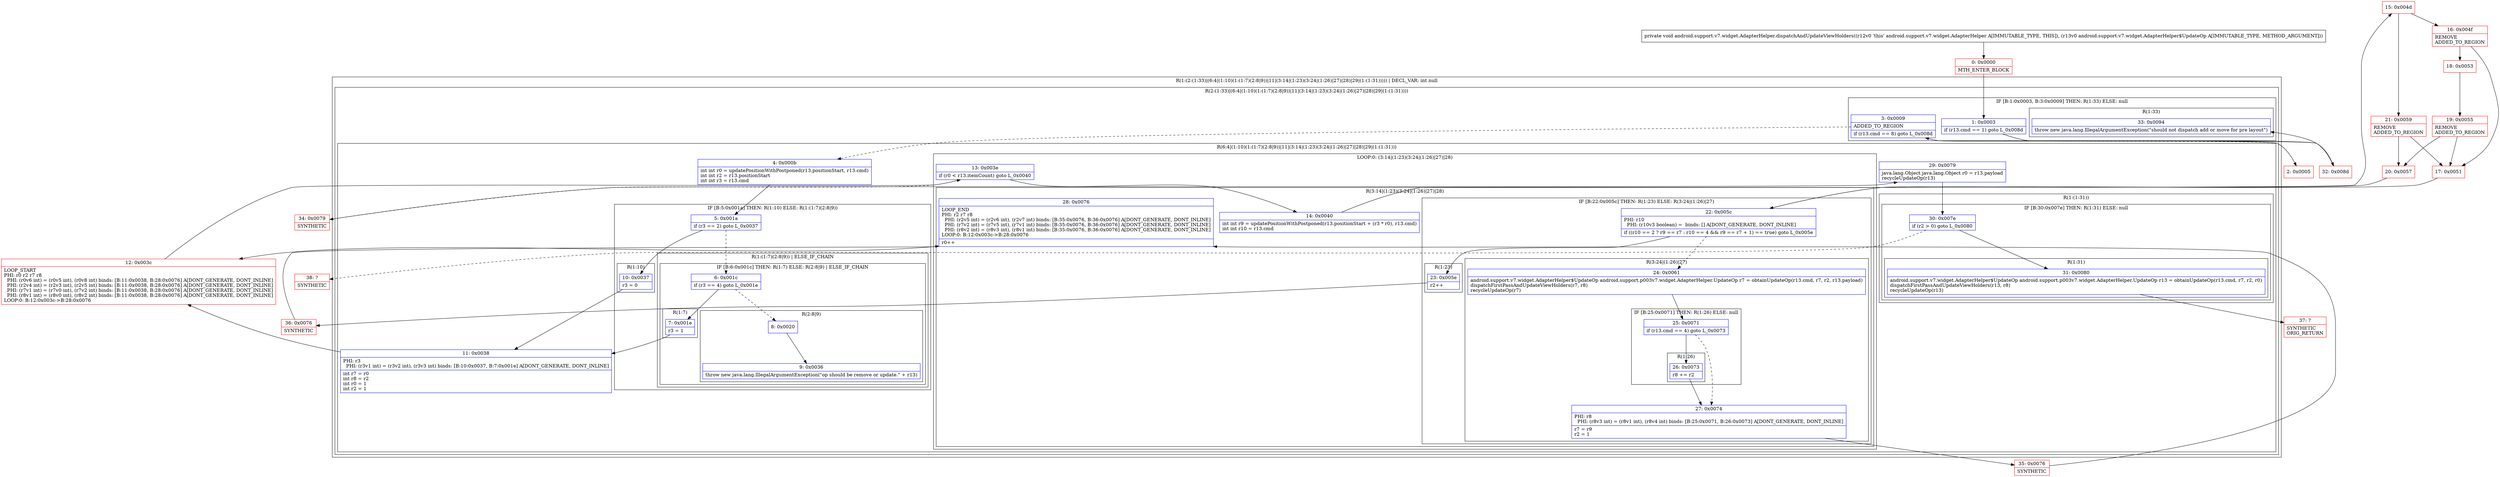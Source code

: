 digraph "CFG forandroid.support.v7.widget.AdapterHelper.dispatchAndUpdateViewHolders(Landroid\/support\/v7\/widget\/AdapterHelper$UpdateOp;)V" {
subgraph cluster_Region_2012271833 {
label = "R(1:(2:(1:33)|(6:4|(1:10)(1:(1:7)(2:8|9))|11|(3:14|(1:23)(3:24|(1:26)|27)|28)|29|(1:(1:31))))) | DECL_VAR: int null\l";
node [shape=record,color=blue];
subgraph cluster_Region_1789365427 {
label = "R(2:(1:33)|(6:4|(1:10)(1:(1:7)(2:8|9))|11|(3:14|(1:23)(3:24|(1:26)|27)|28)|29|(1:(1:31))))";
node [shape=record,color=blue];
subgraph cluster_IfRegion_1649646801 {
label = "IF [B:1:0x0003, B:3:0x0009] THEN: R(1:33) ELSE: null";
node [shape=record,color=blue];
Node_1 [shape=record,label="{1\:\ 0x0003|if (r13.cmd == 1) goto L_0x008d\l}"];
Node_3 [shape=record,label="{3\:\ 0x0009|ADDED_TO_REGION\l|if (r13.cmd == 8) goto L_0x008d\l}"];
subgraph cluster_Region_1438504454 {
label = "R(1:33)";
node [shape=record,color=blue];
Node_33 [shape=record,label="{33\:\ 0x0094|throw new java.lang.IllegalArgumentException(\"should not dispatch add or move for pre layout\")\l}"];
}
}
subgraph cluster_Region_837429594 {
label = "R(6:4|(1:10)(1:(1:7)(2:8|9))|11|(3:14|(1:23)(3:24|(1:26)|27)|28)|29|(1:(1:31)))";
node [shape=record,color=blue];
Node_4 [shape=record,label="{4\:\ 0x000b|int int r0 = updatePositionWithPostponed(r13.positionStart, r13.cmd)\lint int r2 = r13.positionStart\lint int r3 = r13.cmd\l}"];
subgraph cluster_IfRegion_1588035048 {
label = "IF [B:5:0x001a] THEN: R(1:10) ELSE: R(1:(1:7)(2:8|9))";
node [shape=record,color=blue];
Node_5 [shape=record,label="{5\:\ 0x001a|if (r3 == 2) goto L_0x0037\l}"];
subgraph cluster_Region_1771453562 {
label = "R(1:10)";
node [shape=record,color=blue];
Node_10 [shape=record,label="{10\:\ 0x0037|r3 = 0\l}"];
}
subgraph cluster_Region_614110836 {
label = "R(1:(1:7)(2:8|9)) | ELSE_IF_CHAIN\l";
node [shape=record,color=blue];
subgraph cluster_IfRegion_1793792647 {
label = "IF [B:6:0x001c] THEN: R(1:7) ELSE: R(2:8|9) | ELSE_IF_CHAIN\l";
node [shape=record,color=blue];
Node_6 [shape=record,label="{6\:\ 0x001c|if (r3 == 4) goto L_0x001e\l}"];
subgraph cluster_Region_156657899 {
label = "R(1:7)";
node [shape=record,color=blue];
Node_7 [shape=record,label="{7\:\ 0x001e|r3 = 1\l}"];
}
subgraph cluster_Region_1913537600 {
label = "R(2:8|9)";
node [shape=record,color=blue];
Node_8 [shape=record,label="{8\:\ 0x0020}"];
Node_9 [shape=record,label="{9\:\ 0x0036|throw new java.lang.IllegalArgumentException(\"op should be remove or update.\" + r13)\l}"];
}
}
}
}
Node_11 [shape=record,label="{11\:\ 0x0038|PHI: r3 \l  PHI: (r3v1 int) = (r3v2 int), (r3v3 int) binds: [B:10:0x0037, B:7:0x001e] A[DONT_GENERATE, DONT_INLINE]\l|int r7 = r0\lint r8 = r2\lint r0 = 1\lint r2 = 1\l}"];
subgraph cluster_LoopRegion_140480320 {
label = "LOOP:0: (3:14|(1:23)(3:24|(1:26)|27)|28)";
node [shape=record,color=blue];
Node_13 [shape=record,label="{13\:\ 0x003e|if (r0 \< r13.itemCount) goto L_0x0040\l}"];
subgraph cluster_Region_1722185097 {
label = "R(3:14|(1:23)(3:24|(1:26)|27)|28)";
node [shape=record,color=blue];
Node_14 [shape=record,label="{14\:\ 0x0040|int int r9 = updatePositionWithPostponed(r13.positionStart + (r3 * r0), r13.cmd)\lint int r10 = r13.cmd\l}"];
subgraph cluster_IfRegion_1584794686 {
label = "IF [B:22:0x005c] THEN: R(1:23) ELSE: R(3:24|(1:26)|27)";
node [shape=record,color=blue];
Node_22 [shape=record,label="{22\:\ 0x005c|PHI: r10 \l  PHI: (r10v3 boolean) =  binds: [] A[DONT_GENERATE, DONT_INLINE]\l|if ((r10 == 2 ? r9 == r7 : r10 == 4 && r9 == r7 + 1) == true) goto L_0x005e\l}"];
subgraph cluster_Region_1020592021 {
label = "R(1:23)";
node [shape=record,color=blue];
Node_23 [shape=record,label="{23\:\ 0x005e|r2++\l}"];
}
subgraph cluster_Region_1820007444 {
label = "R(3:24|(1:26)|27)";
node [shape=record,color=blue];
Node_24 [shape=record,label="{24\:\ 0x0061|android.support.v7.widget.AdapterHelper$UpdateOp android.support.p003v7.widget.AdapterHelper.UpdateOp r7 = obtainUpdateOp(r13.cmd, r7, r2, r13.payload)\ldispatchFirstPassAndUpdateViewHolders(r7, r8)\lrecycleUpdateOp(r7)\l}"];
subgraph cluster_IfRegion_214297540 {
label = "IF [B:25:0x0071] THEN: R(1:26) ELSE: null";
node [shape=record,color=blue];
Node_25 [shape=record,label="{25\:\ 0x0071|if (r13.cmd == 4) goto L_0x0073\l}"];
subgraph cluster_Region_1014017894 {
label = "R(1:26)";
node [shape=record,color=blue];
Node_26 [shape=record,label="{26\:\ 0x0073|r8 += r2\l}"];
}
}
Node_27 [shape=record,label="{27\:\ 0x0074|PHI: r8 \l  PHI: (r8v3 int) = (r8v1 int), (r8v4 int) binds: [B:25:0x0071, B:26:0x0073] A[DONT_GENERATE, DONT_INLINE]\l|r7 = r9\lr2 = 1\l}"];
}
}
Node_28 [shape=record,label="{28\:\ 0x0076|LOOP_END\lPHI: r2 r7 r8 \l  PHI: (r2v5 int) = (r2v6 int), (r2v7 int) binds: [B:35:0x0076, B:36:0x0076] A[DONT_GENERATE, DONT_INLINE]\l  PHI: (r7v2 int) = (r7v5 int), (r7v1 int) binds: [B:35:0x0076, B:36:0x0076] A[DONT_GENERATE, DONT_INLINE]\l  PHI: (r8v2 int) = (r8v3 int), (r8v1 int) binds: [B:35:0x0076, B:36:0x0076] A[DONT_GENERATE, DONT_INLINE]\lLOOP:0: B:12:0x003c\-\>B:28:0x0076\l|r0++\l}"];
}
}
Node_29 [shape=record,label="{29\:\ 0x0079|java.lang.Object java.lang.Object r0 = r13.payload\lrecycleUpdateOp(r13)\l}"];
subgraph cluster_Region_930283964 {
label = "R(1:(1:31))";
node [shape=record,color=blue];
subgraph cluster_IfRegion_90598646 {
label = "IF [B:30:0x007e] THEN: R(1:31) ELSE: null";
node [shape=record,color=blue];
Node_30 [shape=record,label="{30\:\ 0x007e|if (r2 \> 0) goto L_0x0080\l}"];
subgraph cluster_Region_115056230 {
label = "R(1:31)";
node [shape=record,color=blue];
Node_31 [shape=record,label="{31\:\ 0x0080|android.support.v7.widget.AdapterHelper$UpdateOp android.support.p003v7.widget.AdapterHelper.UpdateOp r13 = obtainUpdateOp(r13.cmd, r7, r2, r0)\ldispatchFirstPassAndUpdateViewHolders(r13, r8)\lrecycleUpdateOp(r13)\l}"];
}
}
}
}
}
}
Node_0 [shape=record,color=red,label="{0\:\ 0x0000|MTH_ENTER_BLOCK\l}"];
Node_2 [shape=record,color=red,label="{2\:\ 0x0005}"];
Node_12 [shape=record,color=red,label="{12\:\ 0x003c|LOOP_START\lPHI: r0 r2 r7 r8 \l  PHI: (r0v6 int) = (r0v5 int), (r0v8 int) binds: [B:11:0x0038, B:28:0x0076] A[DONT_GENERATE, DONT_INLINE]\l  PHI: (r2v4 int) = (r2v3 int), (r2v5 int) binds: [B:11:0x0038, B:28:0x0076] A[DONT_GENERATE, DONT_INLINE]\l  PHI: (r7v1 int) = (r7v0 int), (r7v2 int) binds: [B:11:0x0038, B:28:0x0076] A[DONT_GENERATE, DONT_INLINE]\l  PHI: (r8v1 int) = (r8v0 int), (r8v2 int) binds: [B:11:0x0038, B:28:0x0076] A[DONT_GENERATE, DONT_INLINE]\lLOOP:0: B:12:0x003c\-\>B:28:0x0076\l}"];
Node_15 [shape=record,color=red,label="{15\:\ 0x004d}"];
Node_16 [shape=record,color=red,label="{16\:\ 0x004f|REMOVE\lADDED_TO_REGION\l}"];
Node_17 [shape=record,color=red,label="{17\:\ 0x0051}"];
Node_18 [shape=record,color=red,label="{18\:\ 0x0053}"];
Node_19 [shape=record,color=red,label="{19\:\ 0x0055|REMOVE\lADDED_TO_REGION\l}"];
Node_20 [shape=record,color=red,label="{20\:\ 0x0057}"];
Node_21 [shape=record,color=red,label="{21\:\ 0x0059|REMOVE\lADDED_TO_REGION\l}"];
Node_32 [shape=record,color=red,label="{32\:\ 0x008d}"];
Node_34 [shape=record,color=red,label="{34\:\ 0x0079|SYNTHETIC\l}"];
Node_35 [shape=record,color=red,label="{35\:\ 0x0076|SYNTHETIC\l}"];
Node_36 [shape=record,color=red,label="{36\:\ 0x0076|SYNTHETIC\l}"];
Node_37 [shape=record,color=red,label="{37\:\ ?|SYNTHETIC\lORIG_RETURN\l}"];
Node_38 [shape=record,color=red,label="{38\:\ ?|SYNTHETIC\l}"];
MethodNode[shape=record,label="{private void android.support.v7.widget.AdapterHelper.dispatchAndUpdateViewHolders((r12v0 'this' android.support.v7.widget.AdapterHelper A[IMMUTABLE_TYPE, THIS]), (r13v0 android.support.v7.widget.AdapterHelper$UpdateOp A[IMMUTABLE_TYPE, METHOD_ARGUMENT])) }"];
MethodNode -> Node_0;
Node_1 -> Node_2[style=dashed];
Node_1 -> Node_32;
Node_3 -> Node_4[style=dashed];
Node_3 -> Node_32;
Node_4 -> Node_5;
Node_5 -> Node_6[style=dashed];
Node_5 -> Node_10;
Node_10 -> Node_11;
Node_6 -> Node_7;
Node_6 -> Node_8[style=dashed];
Node_7 -> Node_11;
Node_8 -> Node_9;
Node_11 -> Node_12;
Node_13 -> Node_14;
Node_13 -> Node_34[style=dashed];
Node_14 -> Node_15;
Node_22 -> Node_23;
Node_22 -> Node_24[style=dashed];
Node_23 -> Node_36;
Node_24 -> Node_25;
Node_25 -> Node_26;
Node_25 -> Node_27[style=dashed];
Node_26 -> Node_27;
Node_27 -> Node_35;
Node_28 -> Node_12;
Node_29 -> Node_30;
Node_30 -> Node_31;
Node_30 -> Node_38[style=dashed];
Node_31 -> Node_37;
Node_0 -> Node_1;
Node_2 -> Node_3;
Node_12 -> Node_13;
Node_15 -> Node_16;
Node_15 -> Node_21;
Node_16 -> Node_17;
Node_16 -> Node_18;
Node_17 -> Node_22;
Node_18 -> Node_19;
Node_19 -> Node_17;
Node_19 -> Node_20;
Node_20 -> Node_22;
Node_21 -> Node_17;
Node_21 -> Node_20;
Node_32 -> Node_33;
Node_34 -> Node_29;
Node_35 -> Node_28;
Node_36 -> Node_28;
}

